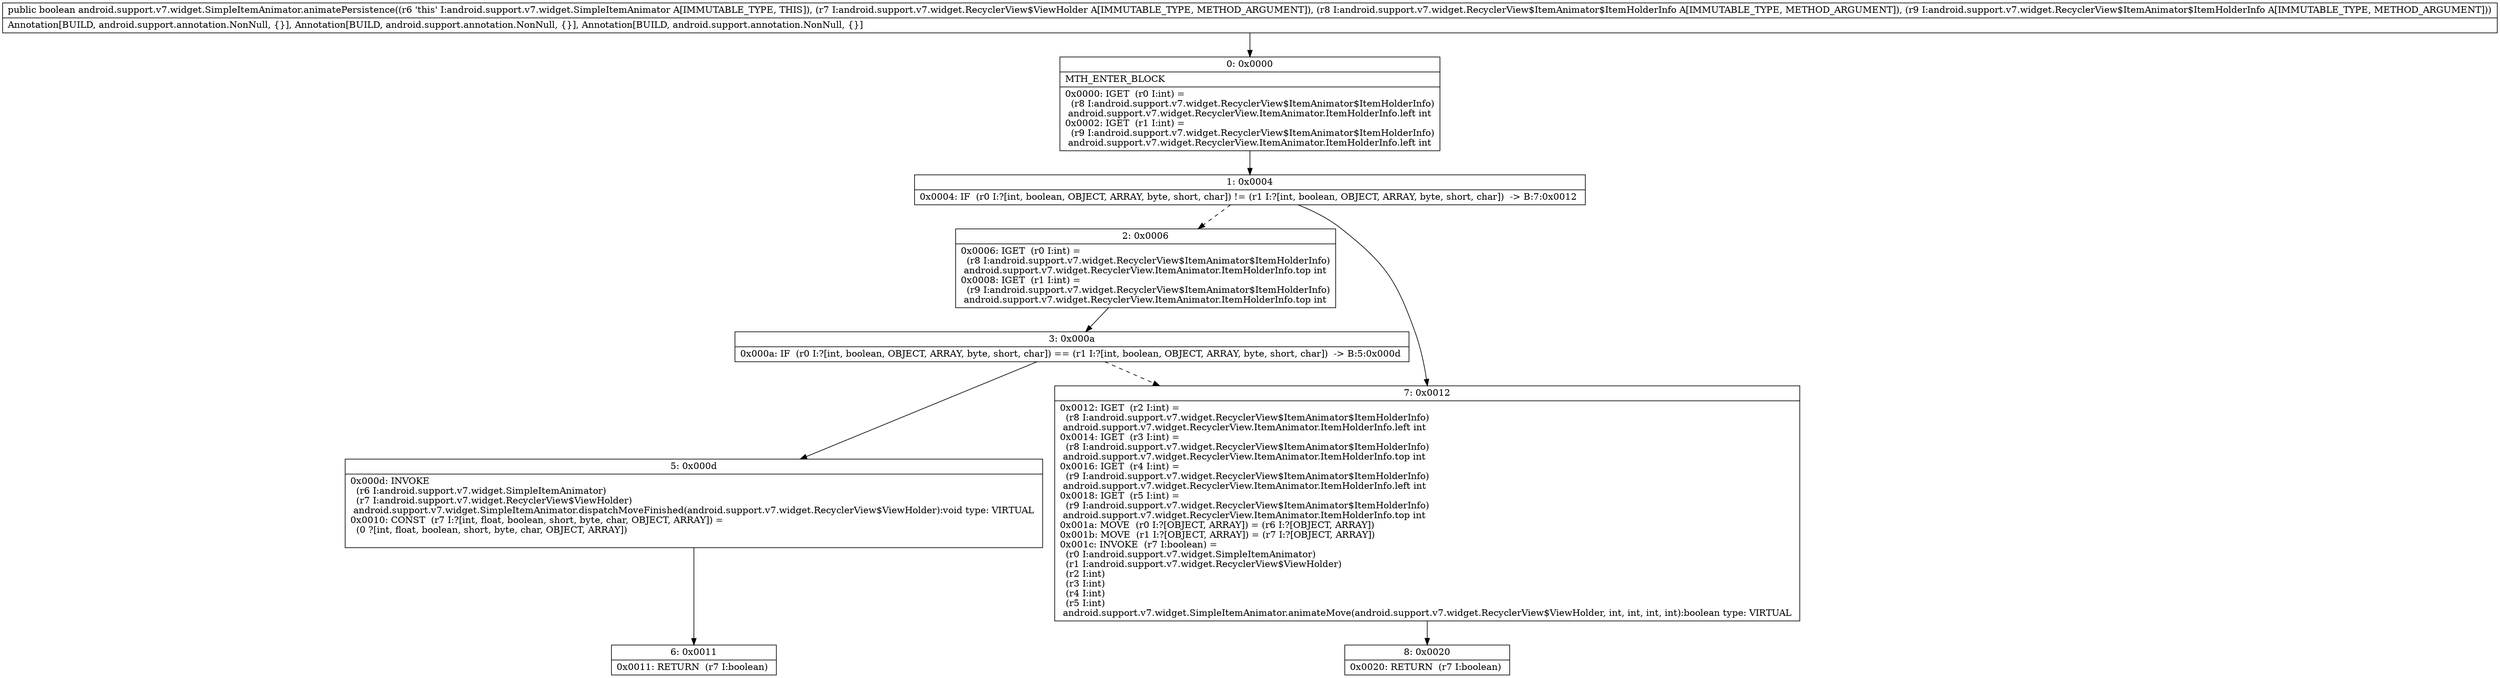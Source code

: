 digraph "CFG forandroid.support.v7.widget.SimpleItemAnimator.animatePersistence(Landroid\/support\/v7\/widget\/RecyclerView$ViewHolder;Landroid\/support\/v7\/widget\/RecyclerView$ItemAnimator$ItemHolderInfo;Landroid\/support\/v7\/widget\/RecyclerView$ItemAnimator$ItemHolderInfo;)Z" {
Node_0 [shape=record,label="{0\:\ 0x0000|MTH_ENTER_BLOCK\l|0x0000: IGET  (r0 I:int) = \l  (r8 I:android.support.v7.widget.RecyclerView$ItemAnimator$ItemHolderInfo)\l android.support.v7.widget.RecyclerView.ItemAnimator.ItemHolderInfo.left int \l0x0002: IGET  (r1 I:int) = \l  (r9 I:android.support.v7.widget.RecyclerView$ItemAnimator$ItemHolderInfo)\l android.support.v7.widget.RecyclerView.ItemAnimator.ItemHolderInfo.left int \l}"];
Node_1 [shape=record,label="{1\:\ 0x0004|0x0004: IF  (r0 I:?[int, boolean, OBJECT, ARRAY, byte, short, char]) != (r1 I:?[int, boolean, OBJECT, ARRAY, byte, short, char])  \-\> B:7:0x0012 \l}"];
Node_2 [shape=record,label="{2\:\ 0x0006|0x0006: IGET  (r0 I:int) = \l  (r8 I:android.support.v7.widget.RecyclerView$ItemAnimator$ItemHolderInfo)\l android.support.v7.widget.RecyclerView.ItemAnimator.ItemHolderInfo.top int \l0x0008: IGET  (r1 I:int) = \l  (r9 I:android.support.v7.widget.RecyclerView$ItemAnimator$ItemHolderInfo)\l android.support.v7.widget.RecyclerView.ItemAnimator.ItemHolderInfo.top int \l}"];
Node_3 [shape=record,label="{3\:\ 0x000a|0x000a: IF  (r0 I:?[int, boolean, OBJECT, ARRAY, byte, short, char]) == (r1 I:?[int, boolean, OBJECT, ARRAY, byte, short, char])  \-\> B:5:0x000d \l}"];
Node_5 [shape=record,label="{5\:\ 0x000d|0x000d: INVOKE  \l  (r6 I:android.support.v7.widget.SimpleItemAnimator)\l  (r7 I:android.support.v7.widget.RecyclerView$ViewHolder)\l android.support.v7.widget.SimpleItemAnimator.dispatchMoveFinished(android.support.v7.widget.RecyclerView$ViewHolder):void type: VIRTUAL \l0x0010: CONST  (r7 I:?[int, float, boolean, short, byte, char, OBJECT, ARRAY]) = \l  (0 ?[int, float, boolean, short, byte, char, OBJECT, ARRAY])\l \l}"];
Node_6 [shape=record,label="{6\:\ 0x0011|0x0011: RETURN  (r7 I:boolean) \l}"];
Node_7 [shape=record,label="{7\:\ 0x0012|0x0012: IGET  (r2 I:int) = \l  (r8 I:android.support.v7.widget.RecyclerView$ItemAnimator$ItemHolderInfo)\l android.support.v7.widget.RecyclerView.ItemAnimator.ItemHolderInfo.left int \l0x0014: IGET  (r3 I:int) = \l  (r8 I:android.support.v7.widget.RecyclerView$ItemAnimator$ItemHolderInfo)\l android.support.v7.widget.RecyclerView.ItemAnimator.ItemHolderInfo.top int \l0x0016: IGET  (r4 I:int) = \l  (r9 I:android.support.v7.widget.RecyclerView$ItemAnimator$ItemHolderInfo)\l android.support.v7.widget.RecyclerView.ItemAnimator.ItemHolderInfo.left int \l0x0018: IGET  (r5 I:int) = \l  (r9 I:android.support.v7.widget.RecyclerView$ItemAnimator$ItemHolderInfo)\l android.support.v7.widget.RecyclerView.ItemAnimator.ItemHolderInfo.top int \l0x001a: MOVE  (r0 I:?[OBJECT, ARRAY]) = (r6 I:?[OBJECT, ARRAY]) \l0x001b: MOVE  (r1 I:?[OBJECT, ARRAY]) = (r7 I:?[OBJECT, ARRAY]) \l0x001c: INVOKE  (r7 I:boolean) = \l  (r0 I:android.support.v7.widget.SimpleItemAnimator)\l  (r1 I:android.support.v7.widget.RecyclerView$ViewHolder)\l  (r2 I:int)\l  (r3 I:int)\l  (r4 I:int)\l  (r5 I:int)\l android.support.v7.widget.SimpleItemAnimator.animateMove(android.support.v7.widget.RecyclerView$ViewHolder, int, int, int, int):boolean type: VIRTUAL \l}"];
Node_8 [shape=record,label="{8\:\ 0x0020|0x0020: RETURN  (r7 I:boolean) \l}"];
MethodNode[shape=record,label="{public boolean android.support.v7.widget.SimpleItemAnimator.animatePersistence((r6 'this' I:android.support.v7.widget.SimpleItemAnimator A[IMMUTABLE_TYPE, THIS]), (r7 I:android.support.v7.widget.RecyclerView$ViewHolder A[IMMUTABLE_TYPE, METHOD_ARGUMENT]), (r8 I:android.support.v7.widget.RecyclerView$ItemAnimator$ItemHolderInfo A[IMMUTABLE_TYPE, METHOD_ARGUMENT]), (r9 I:android.support.v7.widget.RecyclerView$ItemAnimator$ItemHolderInfo A[IMMUTABLE_TYPE, METHOD_ARGUMENT]))  | Annotation[BUILD, android.support.annotation.NonNull, \{\}], Annotation[BUILD, android.support.annotation.NonNull, \{\}], Annotation[BUILD, android.support.annotation.NonNull, \{\}]\l}"];
MethodNode -> Node_0;
Node_0 -> Node_1;
Node_1 -> Node_2[style=dashed];
Node_1 -> Node_7;
Node_2 -> Node_3;
Node_3 -> Node_5;
Node_3 -> Node_7[style=dashed];
Node_5 -> Node_6;
Node_7 -> Node_8;
}

